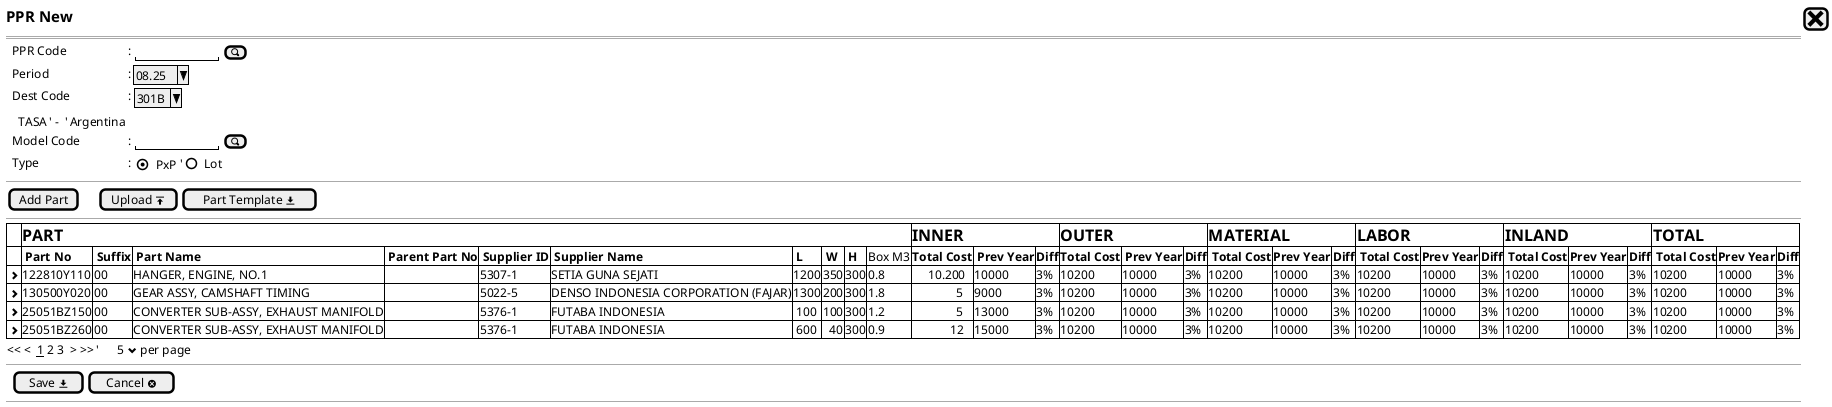 @startsalt
{
  <size:15><b>PPR New|[<size:25><&x>]|*
  ==
  {
    .|PPR Code          |: {|"          "|[<&magnifying-glass>]|}*
    .|Period            |: |^08.25^|*    
    .|Dest Code         |: {|^301B^| }*
      .|{
      .| TASA |' -  '| Argentina | *
      }
    .|Model Code        |: {"          "|[<&magnifying-glass>]|}*
    .|Type              |: {|    {(X)PxP}        '|   ()Lot}
  }
  --
  {
    |[Add Part] |.|.|.|[Upload <&data-transfer-upload>]| [Part Template <&data-transfer-download>]|* 
  }
  --
  {#
  |. |=PART|*|*|*|*|*|*|*|*|*|=INNER |*|*|=OUTER | *|*|=MATERIAL|*|*|=LABOR|*|*|=INLAND|*|*|=TOTAL         |*|*|*
  |. |<b> Part No |<b> Suffix |<b> Part Name                        | <b> Parent Part No |<b> Supplier ID |<b> Supplier Name                                        |<b> L |<b> W |<b> H |Box M3|<b>Total Cost      |<b> Prev Year|<b>Diff|<b>Total Cost|<b> Prev Year|<b>Diff|<b> Total Cost |<b>Prev Year |<b>Diff|<b> Total Cost |<b>Prev Year |<b>Diff|<b> Total Cost |<b>Prev Year |<b>Diff|<b> Total Cost |<b>Prev Year |<b>Diff|*
  |<b> <&chevron-right> |122810Y110   | 00       |HANGER, ENGINE, NO.1	               |            .       |5307-1          | SETIA GUNA SEJATI                    | 1200 | 350  | 300  | 0.8  |      10.200       | 10000       | 3%    | 10200       | 10000       | 3%    | 10200         | 10000       |     3%| 10200         | 10000       | 3%    |         10200 | 10000       | 3%    | 10200         | 10000       |     3%|*
  |<b> <&chevron-right> |130500Y020   | 00       |GEAR ASSY, CAMSHAFT TIMING	         |            .       |5022-5          | DENSO INDONESIA CORPORATION (FAJAR)  | 1300 | 200  | 300  | 1.8  |               5   | 9000        | 3%    | 10200       | 10000       | 3%    | 10200         | 10000       |     3%| 10200         | 10000       | 3%    |         10200 | 10000       | 3%    | 10200         | 10000       |     3%|*
  |<b> <&chevron-right> |25051BZ150   | 00       |CONVERTER SUB-ASSY, EXHAUST MANIFOLD |            .       |5376-1          | FUTABA INDONESIA                     |  100 | 100  | 300  | 1.2  |               5   | 13000       | 3%    | 10200       | 10000       | 3%    | 10200         | 10000       |     3%| 10200         | 10000       | 3%    |         10200 | 10000       | 3%    | 10200         | 10000       |     3%|*
  |<b> <&chevron-right> |25051BZ260   | 00       |CONVERTER SUB-ASSY, EXHAUST MANIFOLD |            .       |5376-1          | FUTABA INDONESIA                     |  600 |   40 | 300  | 0.9  |             12    | 15000       | 3%    | 10200       | 10000       | 3%    | 10200         | 10000       |     3%| 10200         | 10000       | 3%    |         10200 | 10000       | 3%    | 10200         | 10000       |     3%|*
  } 
  .
  {
  << <  __1__ 2 3  > >>  |'      5 <&chevron-bottom> per page |*
  }
  --
  {
  .|[ Save <&data-transfer-download>] |  [Cancel <&circle-x> ]|*
  }
  --
}
@@endsalt



